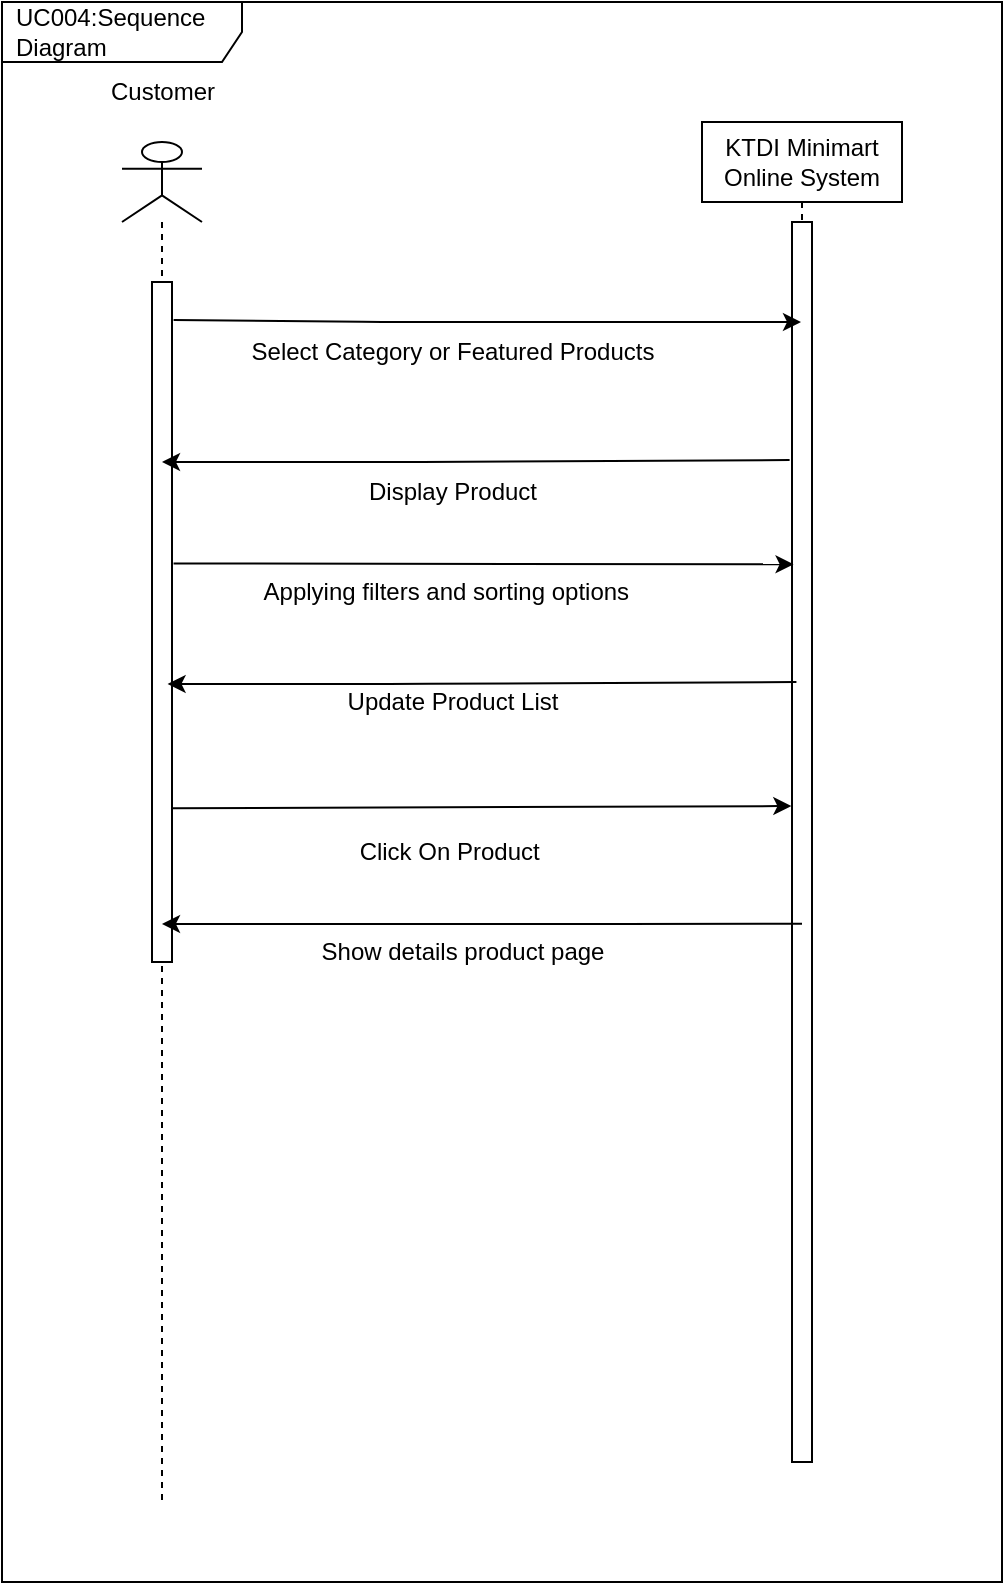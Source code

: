 <mxfile>
    <diagram id="d3RqslMwU2zfRpZ7pXiS" name="Page-1">
        <mxGraphModel dx="732" dy="758" grid="1" gridSize="10" guides="1" tooltips="1" connect="1" arrows="1" fold="1" page="1" pageScale="1" pageWidth="827" pageHeight="1169" math="0" shadow="0">
            <root>
                <mxCell id="0"/>
                <mxCell id="1" parent="0"/>
                <mxCell id="9" value="" style="shape=umlLifeline;participant=umlActor;perimeter=lifelinePerimeter;whiteSpace=wrap;html=1;container=1;collapsible=0;recursiveResize=0;verticalAlign=top;spacingTop=36;outlineConnect=0;" vertex="1" parent="1">
                    <mxGeometry x="100" y="110" width="40" height="680" as="geometry"/>
                </mxCell>
                <mxCell id="10" value="" style="html=1;points=[];perimeter=orthogonalPerimeter;" vertex="1" parent="9">
                    <mxGeometry x="15" y="70" width="10" height="340" as="geometry"/>
                </mxCell>
                <mxCell id="12" value="KTDI Minimart Online System" style="shape=umlLifeline;perimeter=lifelinePerimeter;whiteSpace=wrap;html=1;container=1;collapsible=0;recursiveResize=0;outlineConnect=0;" vertex="1" parent="1">
                    <mxGeometry x="390" y="100" width="100" height="670" as="geometry"/>
                </mxCell>
                <mxCell id="13" value="" style="html=1;points=[];perimeter=orthogonalPerimeter;" vertex="1" parent="12">
                    <mxGeometry x="45" y="50" width="10" height="620" as="geometry"/>
                </mxCell>
                <mxCell id="11" value="Customer" style="text;html=1;align=center;verticalAlign=middle;resizable=0;points=[];autosize=1;strokeColor=none;fillColor=none;" vertex="1" parent="1">
                    <mxGeometry x="80" y="70" width="80" height="30" as="geometry"/>
                </mxCell>
                <mxCell id="22" value="" style="endArrow=classic;html=1;exitX=1.08;exitY=0.056;exitDx=0;exitDy=0;exitPerimeter=0;" edge="1" parent="1" source="10" target="12">
                    <mxGeometry width="50" height="50" relative="1" as="geometry">
                        <mxPoint x="130" y="200" as="sourcePoint"/>
                        <mxPoint x="590" y="500" as="targetPoint"/>
                        <Array as="points">
                            <mxPoint x="230" y="200"/>
                        </Array>
                    </mxGeometry>
                </mxCell>
                <mxCell id="23" value="Select Category or Featured Products" style="text;html=1;align=center;verticalAlign=middle;resizable=0;points=[];autosize=1;strokeColor=none;fillColor=none;" vertex="1" parent="1">
                    <mxGeometry x="155" y="200" width="220" height="30" as="geometry"/>
                </mxCell>
                <mxCell id="24" value="" style="endArrow=classic;html=1;exitX=-0.12;exitY=0.192;exitDx=0;exitDy=0;exitPerimeter=0;" edge="1" parent="1" source="13" target="9">
                    <mxGeometry width="50" height="50" relative="1" as="geometry">
                        <mxPoint x="135.8" y="209.04" as="sourcePoint"/>
                        <mxPoint x="449.5" y="210" as="targetPoint"/>
                        <Array as="points">
                            <mxPoint x="240" y="270"/>
                        </Array>
                    </mxGeometry>
                </mxCell>
                <mxCell id="26" value="" style="endArrow=classic;html=1;entryX=0.078;entryY=0.276;entryDx=0;entryDy=0;entryPerimeter=0;exitX=1.078;exitY=0.414;exitDx=0;exitDy=0;exitPerimeter=0;" edge="1" parent="1" source="10" target="13">
                    <mxGeometry width="50" height="50" relative="1" as="geometry">
                        <mxPoint x="130" y="321" as="sourcePoint"/>
                        <mxPoint x="139.999" y="350.96" as="targetPoint"/>
                        <Array as="points"/>
                    </mxGeometry>
                </mxCell>
                <mxCell id="27" value="" style="endArrow=classic;html=1;entryX=-0.033;entryY=0.471;entryDx=0;entryDy=0;entryPerimeter=0;exitX=0.967;exitY=0.774;exitDx=0;exitDy=0;exitPerimeter=0;" edge="1" parent="1" source="10" target="13">
                    <mxGeometry width="50" height="50" relative="1" as="geometry">
                        <mxPoint x="130" y="442" as="sourcePoint"/>
                        <mxPoint x="430" y="440" as="targetPoint"/>
                        <Array as="points"/>
                    </mxGeometry>
                </mxCell>
                <mxCell id="28" value="" style="endArrow=classic;html=1;exitX=-0.12;exitY=0.192;exitDx=0;exitDy=0;exitPerimeter=0;" edge="1" parent="1">
                    <mxGeometry width="50" height="50" relative="1" as="geometry">
                        <mxPoint x="437.21" y="380.0" as="sourcePoint"/>
                        <mxPoint x="122.799" y="380.96" as="targetPoint"/>
                        <Array as="points">
                            <mxPoint x="243.41" y="380.96"/>
                        </Array>
                    </mxGeometry>
                </mxCell>
                <mxCell id="30" value="Display Product" style="text;html=1;align=center;verticalAlign=middle;resizable=0;points=[];autosize=1;strokeColor=none;fillColor=none;" vertex="1" parent="1">
                    <mxGeometry x="210" y="270" width="110" height="30" as="geometry"/>
                </mxCell>
                <mxCell id="32" value="Applying filters and sorting options&amp;nbsp;&amp;nbsp;" style="text;html=1;align=center;verticalAlign=middle;resizable=0;points=[];autosize=1;strokeColor=none;fillColor=none;" vertex="1" parent="1">
                    <mxGeometry x="160" y="320" width="210" height="30" as="geometry"/>
                </mxCell>
                <mxCell id="33" value="Update Product List" style="text;html=1;align=center;verticalAlign=middle;resizable=0;points=[];autosize=1;strokeColor=none;fillColor=none;" vertex="1" parent="1">
                    <mxGeometry x="200" y="375" width="130" height="30" as="geometry"/>
                </mxCell>
                <mxCell id="34" value="Click On Product&amp;nbsp;" style="text;html=1;align=center;verticalAlign=middle;resizable=0;points=[];autosize=1;strokeColor=none;fillColor=none;" vertex="1" parent="1">
                    <mxGeometry x="205" y="450" width="120" height="30" as="geometry"/>
                </mxCell>
                <mxCell id="37" value="" style="endArrow=classic;html=1;exitX=0.5;exitY=0.566;exitDx=0;exitDy=0;exitPerimeter=0;" edge="1" parent="1" source="13">
                    <mxGeometry width="50" height="50" relative="1" as="geometry">
                        <mxPoint x="430" y="500" as="sourcePoint"/>
                        <mxPoint x="119.999" y="500.96" as="targetPoint"/>
                        <Array as="points">
                            <mxPoint x="340" y="501"/>
                        </Array>
                    </mxGeometry>
                </mxCell>
                <mxCell id="38" value="Show details product page" style="text;html=1;align=center;verticalAlign=middle;resizable=0;points=[];autosize=1;strokeColor=none;fillColor=none;" vertex="1" parent="1">
                    <mxGeometry x="190" y="500" width="160" height="30" as="geometry"/>
                </mxCell>
                <mxCell id="39" value="UC004:Sequence Diagram" style="shape=umlFrame;whiteSpace=wrap;html=1;width=120;height=30;boundedLbl=1;verticalAlign=middle;align=left;spacingLeft=5;" vertex="1" parent="1">
                    <mxGeometry x="40" y="40" width="500" height="790" as="geometry"/>
                </mxCell>
            </root>
        </mxGraphModel>
    </diagram>
</mxfile>